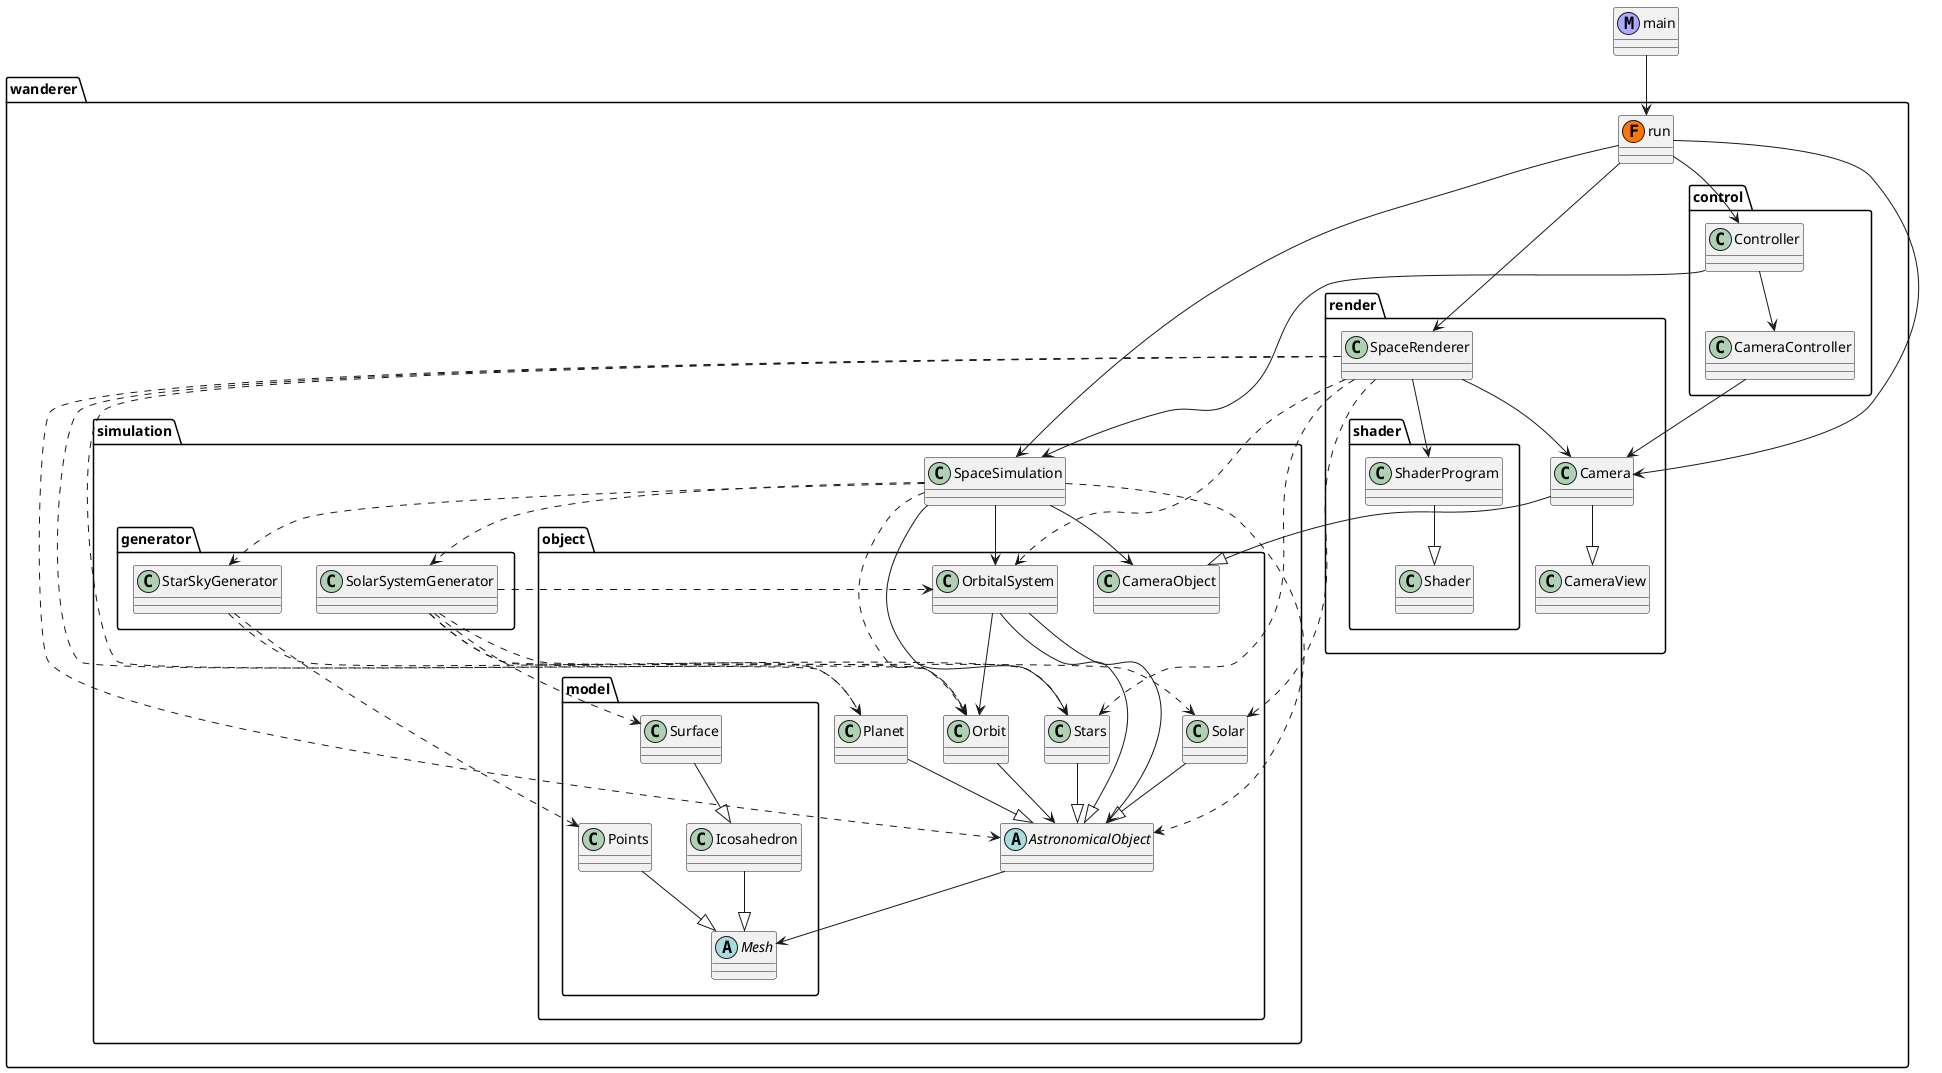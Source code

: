 @startuml

entity main << (M,#AAAAFF) >>

package wanderer{

  entity run << (F,#FF7700) >>

  package simulation{
    class SpaceSimulation
    
    package object{
      abstract AstronomicalObject
      class CameraObject
      class Orbit
      class OrbitalSystem
      class Planet
      class Solar
      class Stars
      
      package model{
        abstract Mesh
        class Surface
        class Points
        class Icosahedron
      }
    }

    package generator{
      class SolarSystemGenerator
      class StarSkyGenerator
    }
  }

  package render{
    class SpaceRenderer
    
    class Camera
    class CameraView
    
    package shader{
      class ShaderProgram
      class Shader
    }
  }

  package control{
    class Controller
    class CameraController
  }
}

main --> run

run --> Camera
run --> SpaceSimulation
run --> SpaceRenderer
run --> Controller

CameraController --> Camera
Controller --> CameraController
Controller --> SpaceSimulation

Camera --|> CameraObject
SpaceRenderer --> ShaderProgram
SpaceRenderer --> Camera
Camera --|> CameraView
ShaderProgram --|> Shader

SpaceRenderer ..> OrbitalSystem
SpaceRenderer ..> Orbit
SpaceRenderer ..> Stars
SpaceRenderer ..> Solar
SpaceRenderer ..> Planet
SpaceRenderer ..> AstronomicalObject

Surface --|> Icosahedron
Points --|> Mesh
Icosahedron --|> Mesh

SolarSystemGenerator ..> Solar
SolarSystemGenerator ..> Planet
SolarSystemGenerator ..> Orbit
SolarSystemGenerator ..> OrbitalSystem
StarSkyGenerator ..> Stars

SolarSystemGenerator ..> Surface
StarSkyGenerator ..> Points

AstronomicalObject --> Mesh
Stars --|> AstronomicalObject
Solar --|> AstronomicalObject
Planet --|> AstronomicalObject
OrbitalSystem --|> AstronomicalObject
Orbit --> AstronomicalObject
OrbitalSystem --> Orbit
OrbitalSystem --> AstronomicalObject

SpaceSimulation ..> SolarSystemGenerator
SpaceSimulation ..> StarSkyGenerator
SpaceSimulation --> CameraObject
SpaceSimulation --> OrbitalSystem
SpaceSimulation ..> AstronomicalObject
SpaceSimulation --> Stars
SpaceSimulation ..> Orbit

@enduml